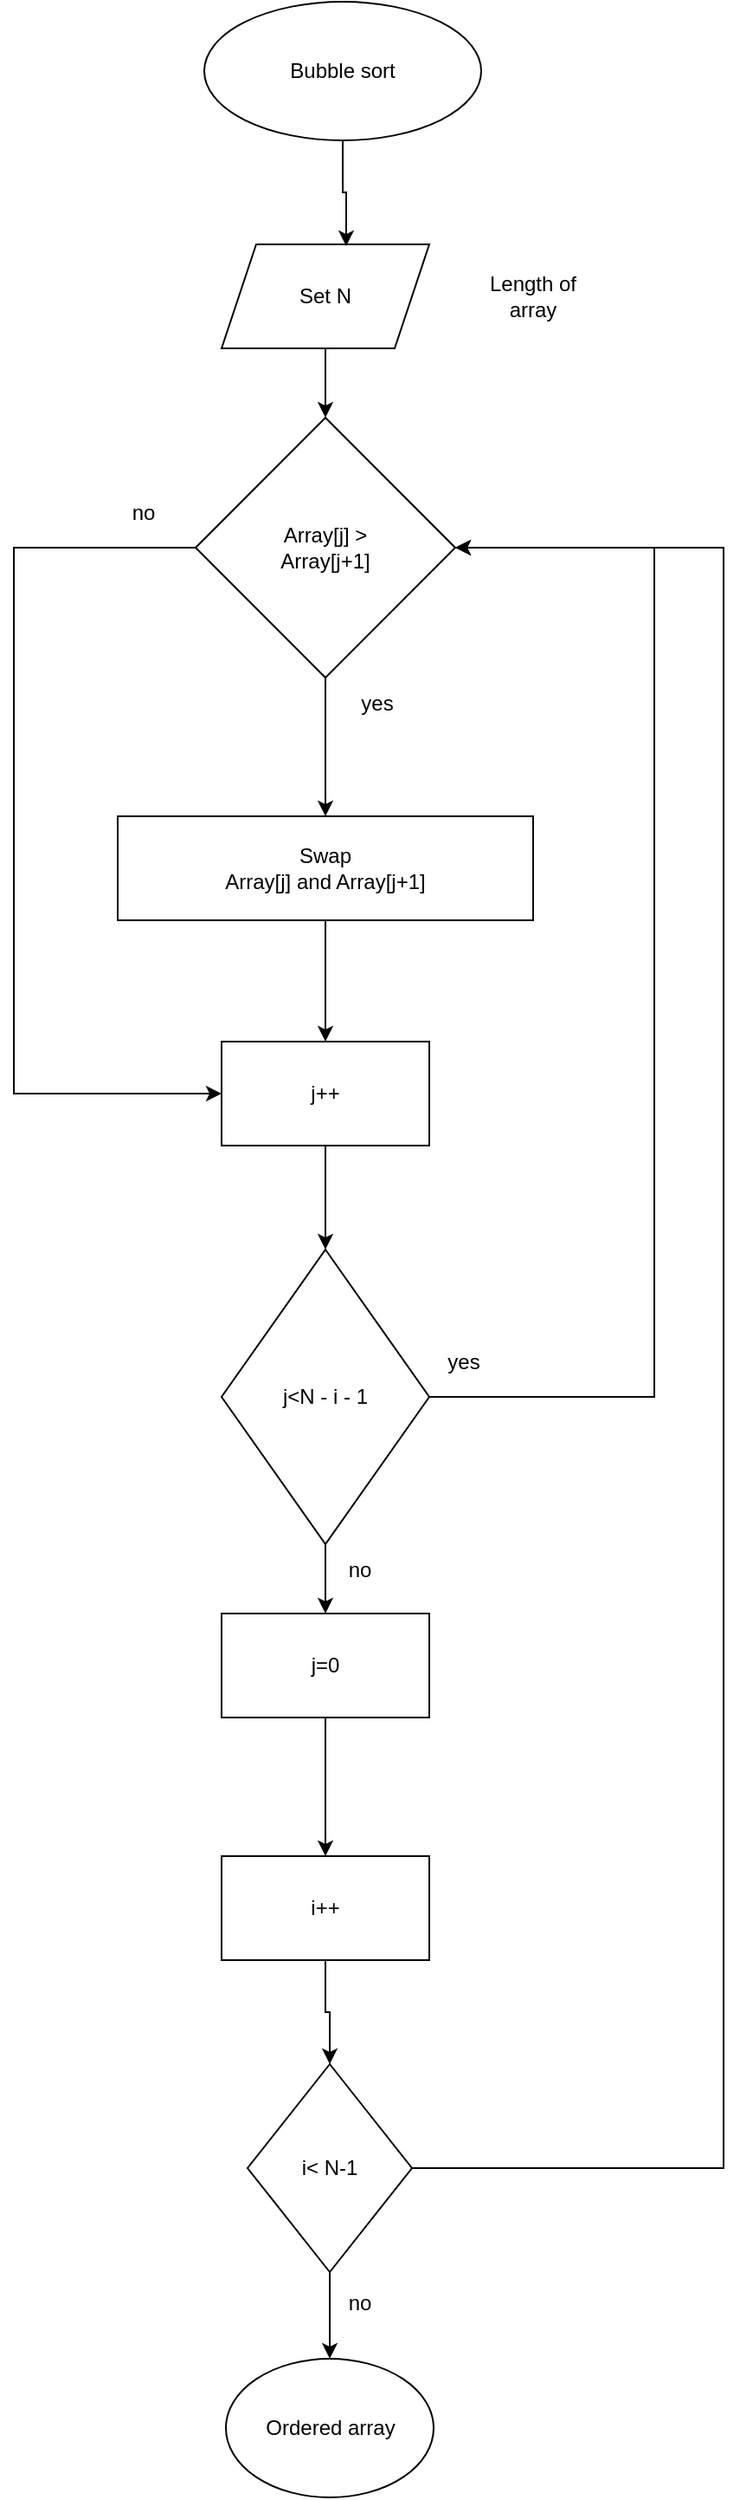 <mxfile version="24.8.2">
  <diagram name="Page-1" id="RH9CYKokueCWP-jWKCYE">
    <mxGraphModel dx="769" dy="922" grid="1" gridSize="10" guides="1" tooltips="1" connect="1" arrows="1" fold="1" page="1" pageScale="1" pageWidth="850" pageHeight="1100" math="0" shadow="0">
      <root>
        <mxCell id="0" />
        <mxCell id="1" parent="0" />
        <mxCell id="D1f6TgdDjxvdr5GFky1n-1" value="Bubble sort" style="ellipse;whiteSpace=wrap;html=1;" vertex="1" parent="1">
          <mxGeometry x="320" y="70" width="160" height="80" as="geometry" />
        </mxCell>
        <mxCell id="D1f6TgdDjxvdr5GFky1n-6" style="edgeStyle=orthogonalEdgeStyle;rounded=0;orthogonalLoop=1;jettySize=auto;html=1;exitX=0.5;exitY=1;exitDx=0;exitDy=0;entryX=0.5;entryY=0;entryDx=0;entryDy=0;" edge="1" parent="1" source="D1f6TgdDjxvdr5GFky1n-2" target="D1f6TgdDjxvdr5GFky1n-5">
          <mxGeometry relative="1" as="geometry" />
        </mxCell>
        <mxCell id="D1f6TgdDjxvdr5GFky1n-2" value="Set N" style="shape=parallelogram;perimeter=parallelogramPerimeter;whiteSpace=wrap;html=1;fixedSize=1;" vertex="1" parent="1">
          <mxGeometry x="330" y="210" width="120" height="60" as="geometry" />
        </mxCell>
        <mxCell id="D1f6TgdDjxvdr5GFky1n-3" style="edgeStyle=orthogonalEdgeStyle;rounded=0;orthogonalLoop=1;jettySize=auto;html=1;exitX=0.5;exitY=1;exitDx=0;exitDy=0;entryX=0.6;entryY=0.017;entryDx=0;entryDy=0;entryPerimeter=0;" edge="1" parent="1" source="D1f6TgdDjxvdr5GFky1n-1" target="D1f6TgdDjxvdr5GFky1n-2">
          <mxGeometry relative="1" as="geometry" />
        </mxCell>
        <mxCell id="D1f6TgdDjxvdr5GFky1n-4" value="Length of array" style="text;html=1;align=center;verticalAlign=middle;whiteSpace=wrap;rounded=0;" vertex="1" parent="1">
          <mxGeometry x="480" y="225" width="60" height="30" as="geometry" />
        </mxCell>
        <mxCell id="D1f6TgdDjxvdr5GFky1n-8" style="edgeStyle=orthogonalEdgeStyle;rounded=0;orthogonalLoop=1;jettySize=auto;html=1;exitX=0.5;exitY=1;exitDx=0;exitDy=0;entryX=0.5;entryY=0;entryDx=0;entryDy=0;" edge="1" parent="1" source="D1f6TgdDjxvdr5GFky1n-5" target="D1f6TgdDjxvdr5GFky1n-7">
          <mxGeometry relative="1" as="geometry" />
        </mxCell>
        <mxCell id="D1f6TgdDjxvdr5GFky1n-14" style="edgeStyle=orthogonalEdgeStyle;rounded=0;orthogonalLoop=1;jettySize=auto;html=1;exitX=0;exitY=0.5;exitDx=0;exitDy=0;entryX=0;entryY=0.5;entryDx=0;entryDy=0;" edge="1" parent="1" source="D1f6TgdDjxvdr5GFky1n-5" target="D1f6TgdDjxvdr5GFky1n-10">
          <mxGeometry relative="1" as="geometry">
            <Array as="points">
              <mxPoint x="210" y="385" />
              <mxPoint x="210" y="700" />
            </Array>
          </mxGeometry>
        </mxCell>
        <mxCell id="D1f6TgdDjxvdr5GFky1n-5" value="Array[j] &amp;gt;&lt;div&gt;Array[j+1]&lt;/div&gt;" style="rhombus;whiteSpace=wrap;html=1;" vertex="1" parent="1">
          <mxGeometry x="315" y="310" width="150" height="150" as="geometry" />
        </mxCell>
        <mxCell id="D1f6TgdDjxvdr5GFky1n-11" style="edgeStyle=orthogonalEdgeStyle;rounded=0;orthogonalLoop=1;jettySize=auto;html=1;exitX=0.5;exitY=1;exitDx=0;exitDy=0;entryX=0.5;entryY=0;entryDx=0;entryDy=0;" edge="1" parent="1" source="D1f6TgdDjxvdr5GFky1n-7" target="D1f6TgdDjxvdr5GFky1n-10">
          <mxGeometry relative="1" as="geometry" />
        </mxCell>
        <mxCell id="D1f6TgdDjxvdr5GFky1n-7" value="Swap&lt;div&gt;Array[j] and Array[j+1]&lt;/div&gt;" style="rounded=0;whiteSpace=wrap;html=1;" vertex="1" parent="1">
          <mxGeometry x="270" y="540" width="240" height="60" as="geometry" />
        </mxCell>
        <mxCell id="D1f6TgdDjxvdr5GFky1n-9" value="yes" style="text;html=1;align=center;verticalAlign=middle;whiteSpace=wrap;rounded=0;" vertex="1" parent="1">
          <mxGeometry x="390" y="460" width="60" height="30" as="geometry" />
        </mxCell>
        <mxCell id="D1f6TgdDjxvdr5GFky1n-13" style="edgeStyle=orthogonalEdgeStyle;rounded=0;orthogonalLoop=1;jettySize=auto;html=1;exitX=0.5;exitY=1;exitDx=0;exitDy=0;entryX=0.5;entryY=0;entryDx=0;entryDy=0;" edge="1" parent="1" source="D1f6TgdDjxvdr5GFky1n-10">
          <mxGeometry relative="1" as="geometry">
            <mxPoint x="390" y="790" as="targetPoint" />
          </mxGeometry>
        </mxCell>
        <mxCell id="D1f6TgdDjxvdr5GFky1n-10" value="j++" style="rounded=0;whiteSpace=wrap;html=1;" vertex="1" parent="1">
          <mxGeometry x="330" y="670" width="120" height="60" as="geometry" />
        </mxCell>
        <mxCell id="D1f6TgdDjxvdr5GFky1n-16" style="edgeStyle=orthogonalEdgeStyle;rounded=0;orthogonalLoop=1;jettySize=auto;html=1;exitX=1;exitY=0.5;exitDx=0;exitDy=0;entryX=1;entryY=0.5;entryDx=0;entryDy=0;" edge="1" parent="1" source="D1f6TgdDjxvdr5GFky1n-15" target="D1f6TgdDjxvdr5GFky1n-5">
          <mxGeometry relative="1" as="geometry">
            <Array as="points">
              <mxPoint x="580" y="875" />
              <mxPoint x="580" y="385" />
            </Array>
          </mxGeometry>
        </mxCell>
        <mxCell id="D1f6TgdDjxvdr5GFky1n-21" style="edgeStyle=orthogonalEdgeStyle;rounded=0;orthogonalLoop=1;jettySize=auto;html=1;exitX=0.5;exitY=1;exitDx=0;exitDy=0;entryX=0.5;entryY=0;entryDx=0;entryDy=0;" edge="1" parent="1" source="D1f6TgdDjxvdr5GFky1n-15" target="D1f6TgdDjxvdr5GFky1n-20">
          <mxGeometry relative="1" as="geometry" />
        </mxCell>
        <mxCell id="D1f6TgdDjxvdr5GFky1n-15" value="j&amp;lt;N - i - 1" style="rhombus;whiteSpace=wrap;html=1;" vertex="1" parent="1">
          <mxGeometry x="330" y="790" width="120" height="170" as="geometry" />
        </mxCell>
        <mxCell id="D1f6TgdDjxvdr5GFky1n-18" value="yes" style="text;html=1;align=center;verticalAlign=middle;whiteSpace=wrap;rounded=0;" vertex="1" parent="1">
          <mxGeometry x="440" y="840" width="60" height="30" as="geometry" />
        </mxCell>
        <mxCell id="D1f6TgdDjxvdr5GFky1n-19" value="no" style="text;html=1;align=center;verticalAlign=middle;whiteSpace=wrap;rounded=0;" vertex="1" parent="1">
          <mxGeometry x="255" y="350" width="60" height="30" as="geometry" />
        </mxCell>
        <mxCell id="D1f6TgdDjxvdr5GFky1n-24" style="edgeStyle=orthogonalEdgeStyle;rounded=0;orthogonalLoop=1;jettySize=auto;html=1;exitX=0.5;exitY=1;exitDx=0;exitDy=0;entryX=0.5;entryY=0;entryDx=0;entryDy=0;" edge="1" parent="1" source="D1f6TgdDjxvdr5GFky1n-20" target="D1f6TgdDjxvdr5GFky1n-23">
          <mxGeometry relative="1" as="geometry" />
        </mxCell>
        <mxCell id="D1f6TgdDjxvdr5GFky1n-20" value="j=0" style="rounded=0;whiteSpace=wrap;html=1;" vertex="1" parent="1">
          <mxGeometry x="330" y="1000" width="120" height="60" as="geometry" />
        </mxCell>
        <mxCell id="D1f6TgdDjxvdr5GFky1n-22" value="no" style="text;html=1;align=center;verticalAlign=middle;whiteSpace=wrap;rounded=0;" vertex="1" parent="1">
          <mxGeometry x="380" y="960" width="60" height="30" as="geometry" />
        </mxCell>
        <mxCell id="D1f6TgdDjxvdr5GFky1n-26" style="edgeStyle=orthogonalEdgeStyle;rounded=0;orthogonalLoop=1;jettySize=auto;html=1;exitX=0.5;exitY=1;exitDx=0;exitDy=0;entryX=0.5;entryY=0;entryDx=0;entryDy=0;" edge="1" parent="1" source="D1f6TgdDjxvdr5GFky1n-23" target="D1f6TgdDjxvdr5GFky1n-25">
          <mxGeometry relative="1" as="geometry" />
        </mxCell>
        <mxCell id="D1f6TgdDjxvdr5GFky1n-23" value="i++" style="rounded=0;whiteSpace=wrap;html=1;" vertex="1" parent="1">
          <mxGeometry x="330" y="1140" width="120" height="60" as="geometry" />
        </mxCell>
        <mxCell id="D1f6TgdDjxvdr5GFky1n-28" style="edgeStyle=orthogonalEdgeStyle;rounded=0;orthogonalLoop=1;jettySize=auto;html=1;exitX=0.5;exitY=1;exitDx=0;exitDy=0;entryX=0.5;entryY=0;entryDx=0;entryDy=0;" edge="1" parent="1" source="D1f6TgdDjxvdr5GFky1n-25" target="D1f6TgdDjxvdr5GFky1n-27">
          <mxGeometry relative="1" as="geometry" />
        </mxCell>
        <mxCell id="D1f6TgdDjxvdr5GFky1n-30" style="edgeStyle=orthogonalEdgeStyle;rounded=0;orthogonalLoop=1;jettySize=auto;html=1;exitX=1;exitY=0.5;exitDx=0;exitDy=0;entryX=1;entryY=0.5;entryDx=0;entryDy=0;" edge="1" parent="1" source="D1f6TgdDjxvdr5GFky1n-25" target="D1f6TgdDjxvdr5GFky1n-5">
          <mxGeometry relative="1" as="geometry">
            <mxPoint x="580.0" y="1305" as="sourcePoint" />
            <mxPoint x="605.0" y="370" as="targetPoint" />
            <Array as="points">
              <mxPoint x="620" y="1320" />
              <mxPoint x="620" y="385" />
            </Array>
          </mxGeometry>
        </mxCell>
        <mxCell id="D1f6TgdDjxvdr5GFky1n-25" value="i&amp;lt; N-1" style="rhombus;whiteSpace=wrap;html=1;" vertex="1" parent="1">
          <mxGeometry x="345" y="1260" width="95" height="120" as="geometry" />
        </mxCell>
        <mxCell id="D1f6TgdDjxvdr5GFky1n-27" value="Ordered array" style="ellipse;whiteSpace=wrap;html=1;" vertex="1" parent="1">
          <mxGeometry x="332.5" y="1430" width="120" height="80" as="geometry" />
        </mxCell>
        <mxCell id="D1f6TgdDjxvdr5GFky1n-29" value="no&lt;div&gt;&lt;br&gt;&lt;/div&gt;" style="text;html=1;align=center;verticalAlign=middle;whiteSpace=wrap;rounded=0;" vertex="1" parent="1">
          <mxGeometry x="380" y="1390" width="60" height="30" as="geometry" />
        </mxCell>
      </root>
    </mxGraphModel>
  </diagram>
</mxfile>
